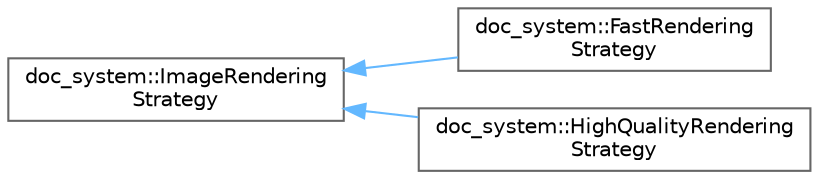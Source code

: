 digraph "Graphical Class Hierarchy"
{
 // INTERACTIVE_SVG=YES
 // LATEX_PDF_SIZE
  bgcolor="transparent";
  edge [fontname=Helvetica,fontsize=10,labelfontname=Helvetica,labelfontsize=10];
  node [fontname=Helvetica,fontsize=10,shape=box,height=0.2,width=0.4];
  rankdir="LR";
  Node0 [id="Node000000",label="doc_system::ImageRendering\lStrategy",height=0.2,width=0.4,color="grey40", fillcolor="white", style="filled",URL="$classdoc__system_1_1_image_rendering_strategy.html",tooltip=" "];
  Node0 -> Node1 [id="edge21_Node000000_Node000001",dir="back",color="steelblue1",style="solid",tooltip=" "];
  Node1 [id="Node000001",label="doc_system::FastRendering\lStrategy",height=0.2,width=0.4,color="grey40", fillcolor="white", style="filled",URL="$classdoc__system_1_1_fast_rendering_strategy.html",tooltip=" "];
  Node0 -> Node2 [id="edge22_Node000000_Node000002",dir="back",color="steelblue1",style="solid",tooltip=" "];
  Node2 [id="Node000002",label="doc_system::HighQualityRendering\lStrategy",height=0.2,width=0.4,color="grey40", fillcolor="white", style="filled",URL="$classdoc__system_1_1_high_quality_rendering_strategy.html",tooltip=" "];
}
